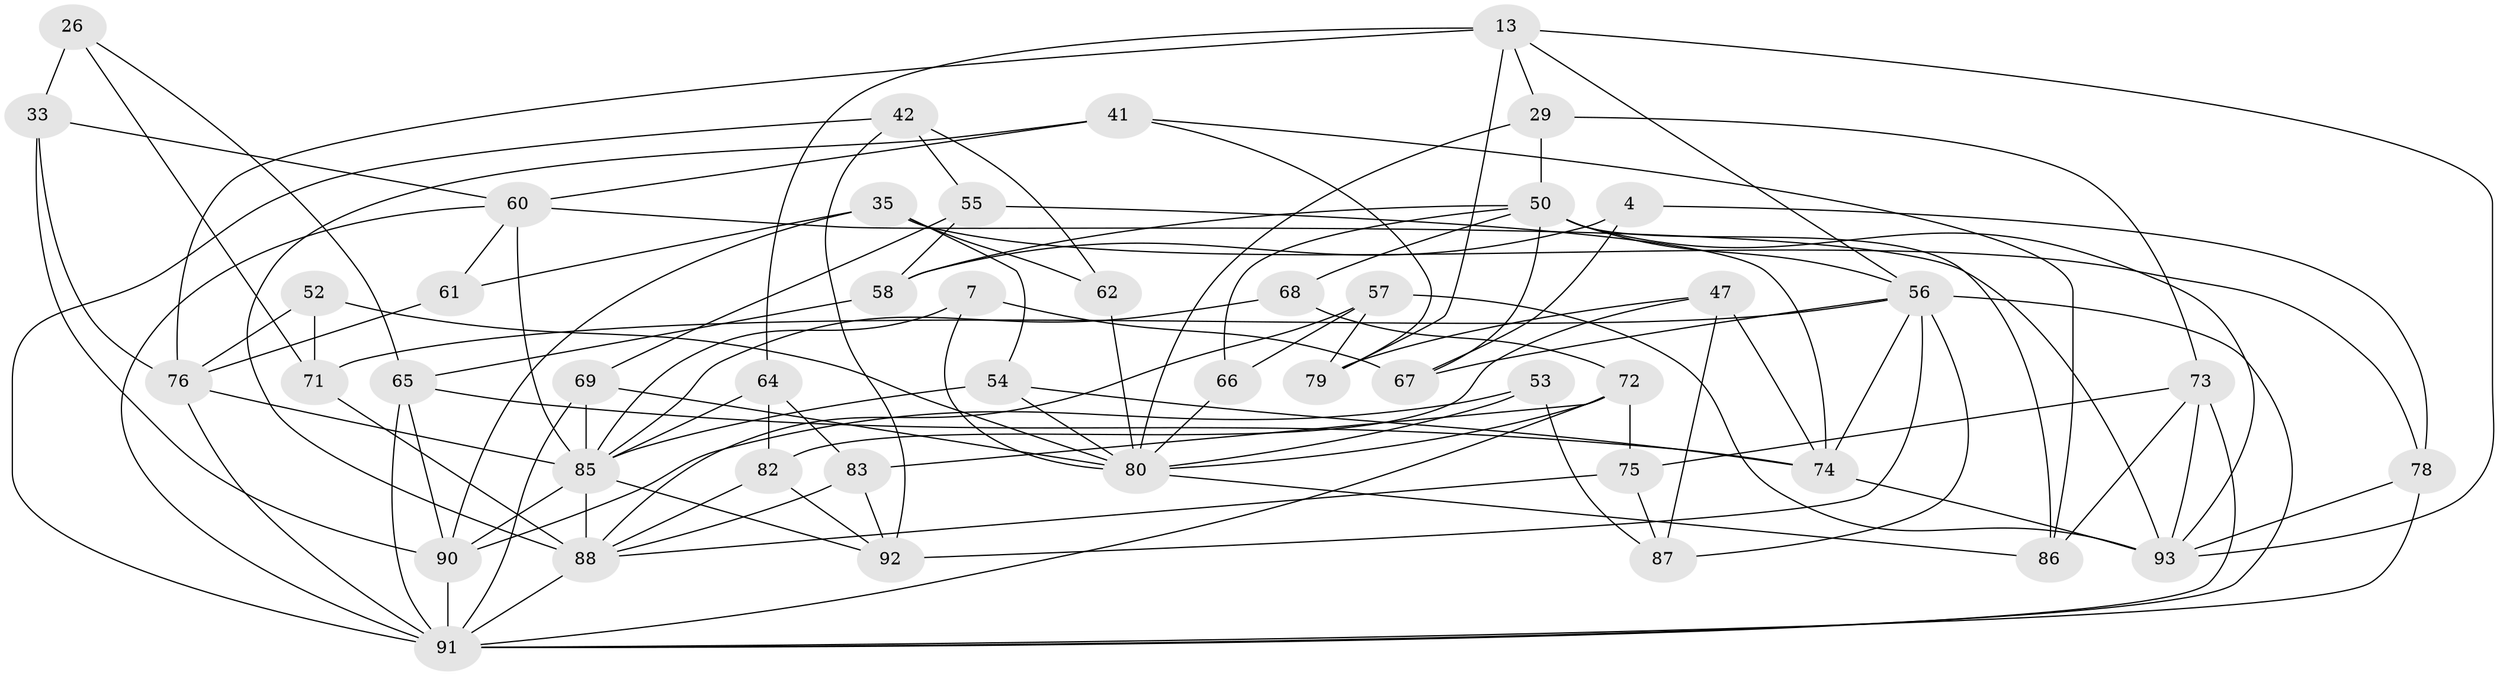 // original degree distribution, {4: 1.0}
// Generated by graph-tools (version 1.1) at 2025/03/03/04/25 22:03:51]
// undirected, 46 vertices, 112 edges
graph export_dot {
graph [start="1"]
  node [color=gray90,style=filled];
  4;
  7;
  13 [super="+11"];
  26;
  29;
  33 [super="+9"];
  35 [super="+20"];
  41;
  42 [super="+18"];
  47;
  50 [super="+46+49"];
  52;
  53;
  54;
  55;
  56 [super="+12+23"];
  57 [super="+48"];
  58;
  60 [super="+44+27"];
  61;
  62;
  64;
  65 [super="+5"];
  66;
  67 [super="+51"];
  68 [super="+45"];
  69;
  71;
  72 [super="+1"];
  73 [super="+59"];
  74 [super="+30"];
  75;
  76 [super="+39"];
  78;
  79;
  80 [super="+16+77+40"];
  82;
  83;
  85 [super="+15+84"];
  86;
  87;
  88 [super="+19+43+36"];
  90 [super="+31"];
  91 [super="+3+37+63+70"];
  92 [super="+81"];
  93 [super="+89+24"];
  4 -- 78;
  4 -- 58;
  4 -- 67 [weight=2];
  7 -- 85;
  7 -- 80;
  7 -- 67 [weight=2];
  13 -- 64;
  13 -- 93 [weight=2];
  13 -- 29;
  13 -- 76 [weight=2];
  13 -- 79;
  13 -- 56;
  26 -- 33 [weight=2];
  26 -- 71;
  26 -- 65;
  29 -- 80;
  29 -- 73;
  29 -- 50;
  33 -- 90;
  33 -- 60;
  33 -- 76 [weight=2];
  35 -- 54;
  35 -- 61 [weight=2];
  35 -- 62;
  35 -- 78;
  35 -- 90;
  41 -- 86;
  41 -- 79;
  41 -- 60;
  41 -- 88;
  42 -- 92 [weight=2];
  42 -- 55;
  42 -- 62 [weight=2];
  42 -- 91;
  47 -- 82;
  47 -- 79;
  47 -- 87;
  47 -- 74;
  50 -- 67;
  50 -- 68 [weight=3];
  50 -- 58;
  50 -- 93;
  50 -- 66;
  50 -- 86;
  50 -- 56;
  52 -- 71;
  52 -- 76;
  52 -- 80 [weight=2];
  53 -- 87;
  53 -- 90;
  53 -- 80 [weight=2];
  54 -- 85;
  54 -- 80;
  54 -- 74;
  55 -- 69;
  55 -- 58;
  55 -- 74;
  56 -- 87;
  56 -- 92;
  56 -- 71;
  56 -- 91;
  56 -- 74;
  56 -- 67;
  57 -- 88;
  57 -- 66 [weight=2];
  57 -- 79;
  57 -- 93 [weight=2];
  58 -- 65;
  60 -- 91 [weight=2];
  60 -- 85 [weight=2];
  60 -- 93 [weight=3];
  60 -- 61;
  61 -- 76;
  62 -- 80;
  64 -- 82;
  64 -- 83;
  64 -- 85;
  65 -- 90 [weight=2];
  65 -- 91;
  65 -- 74;
  66 -- 80;
  68 -- 72 [weight=2];
  68 -- 85;
  69 -- 91;
  69 -- 85;
  69 -- 80;
  71 -- 88;
  72 -- 83;
  72 -- 75;
  72 -- 91;
  72 -- 80;
  73 -- 75;
  73 -- 91;
  73 -- 93 [weight=2];
  73 -- 86;
  74 -- 93;
  75 -- 87;
  75 -- 88;
  76 -- 91 [weight=3];
  76 -- 85;
  78 -- 91;
  78 -- 93;
  80 -- 86;
  82 -- 88;
  82 -- 92;
  83 -- 92;
  83 -- 88;
  85 -- 92;
  85 -- 90;
  85 -- 88 [weight=2];
  88 -- 91 [weight=2];
  90 -- 91 [weight=2];
}
